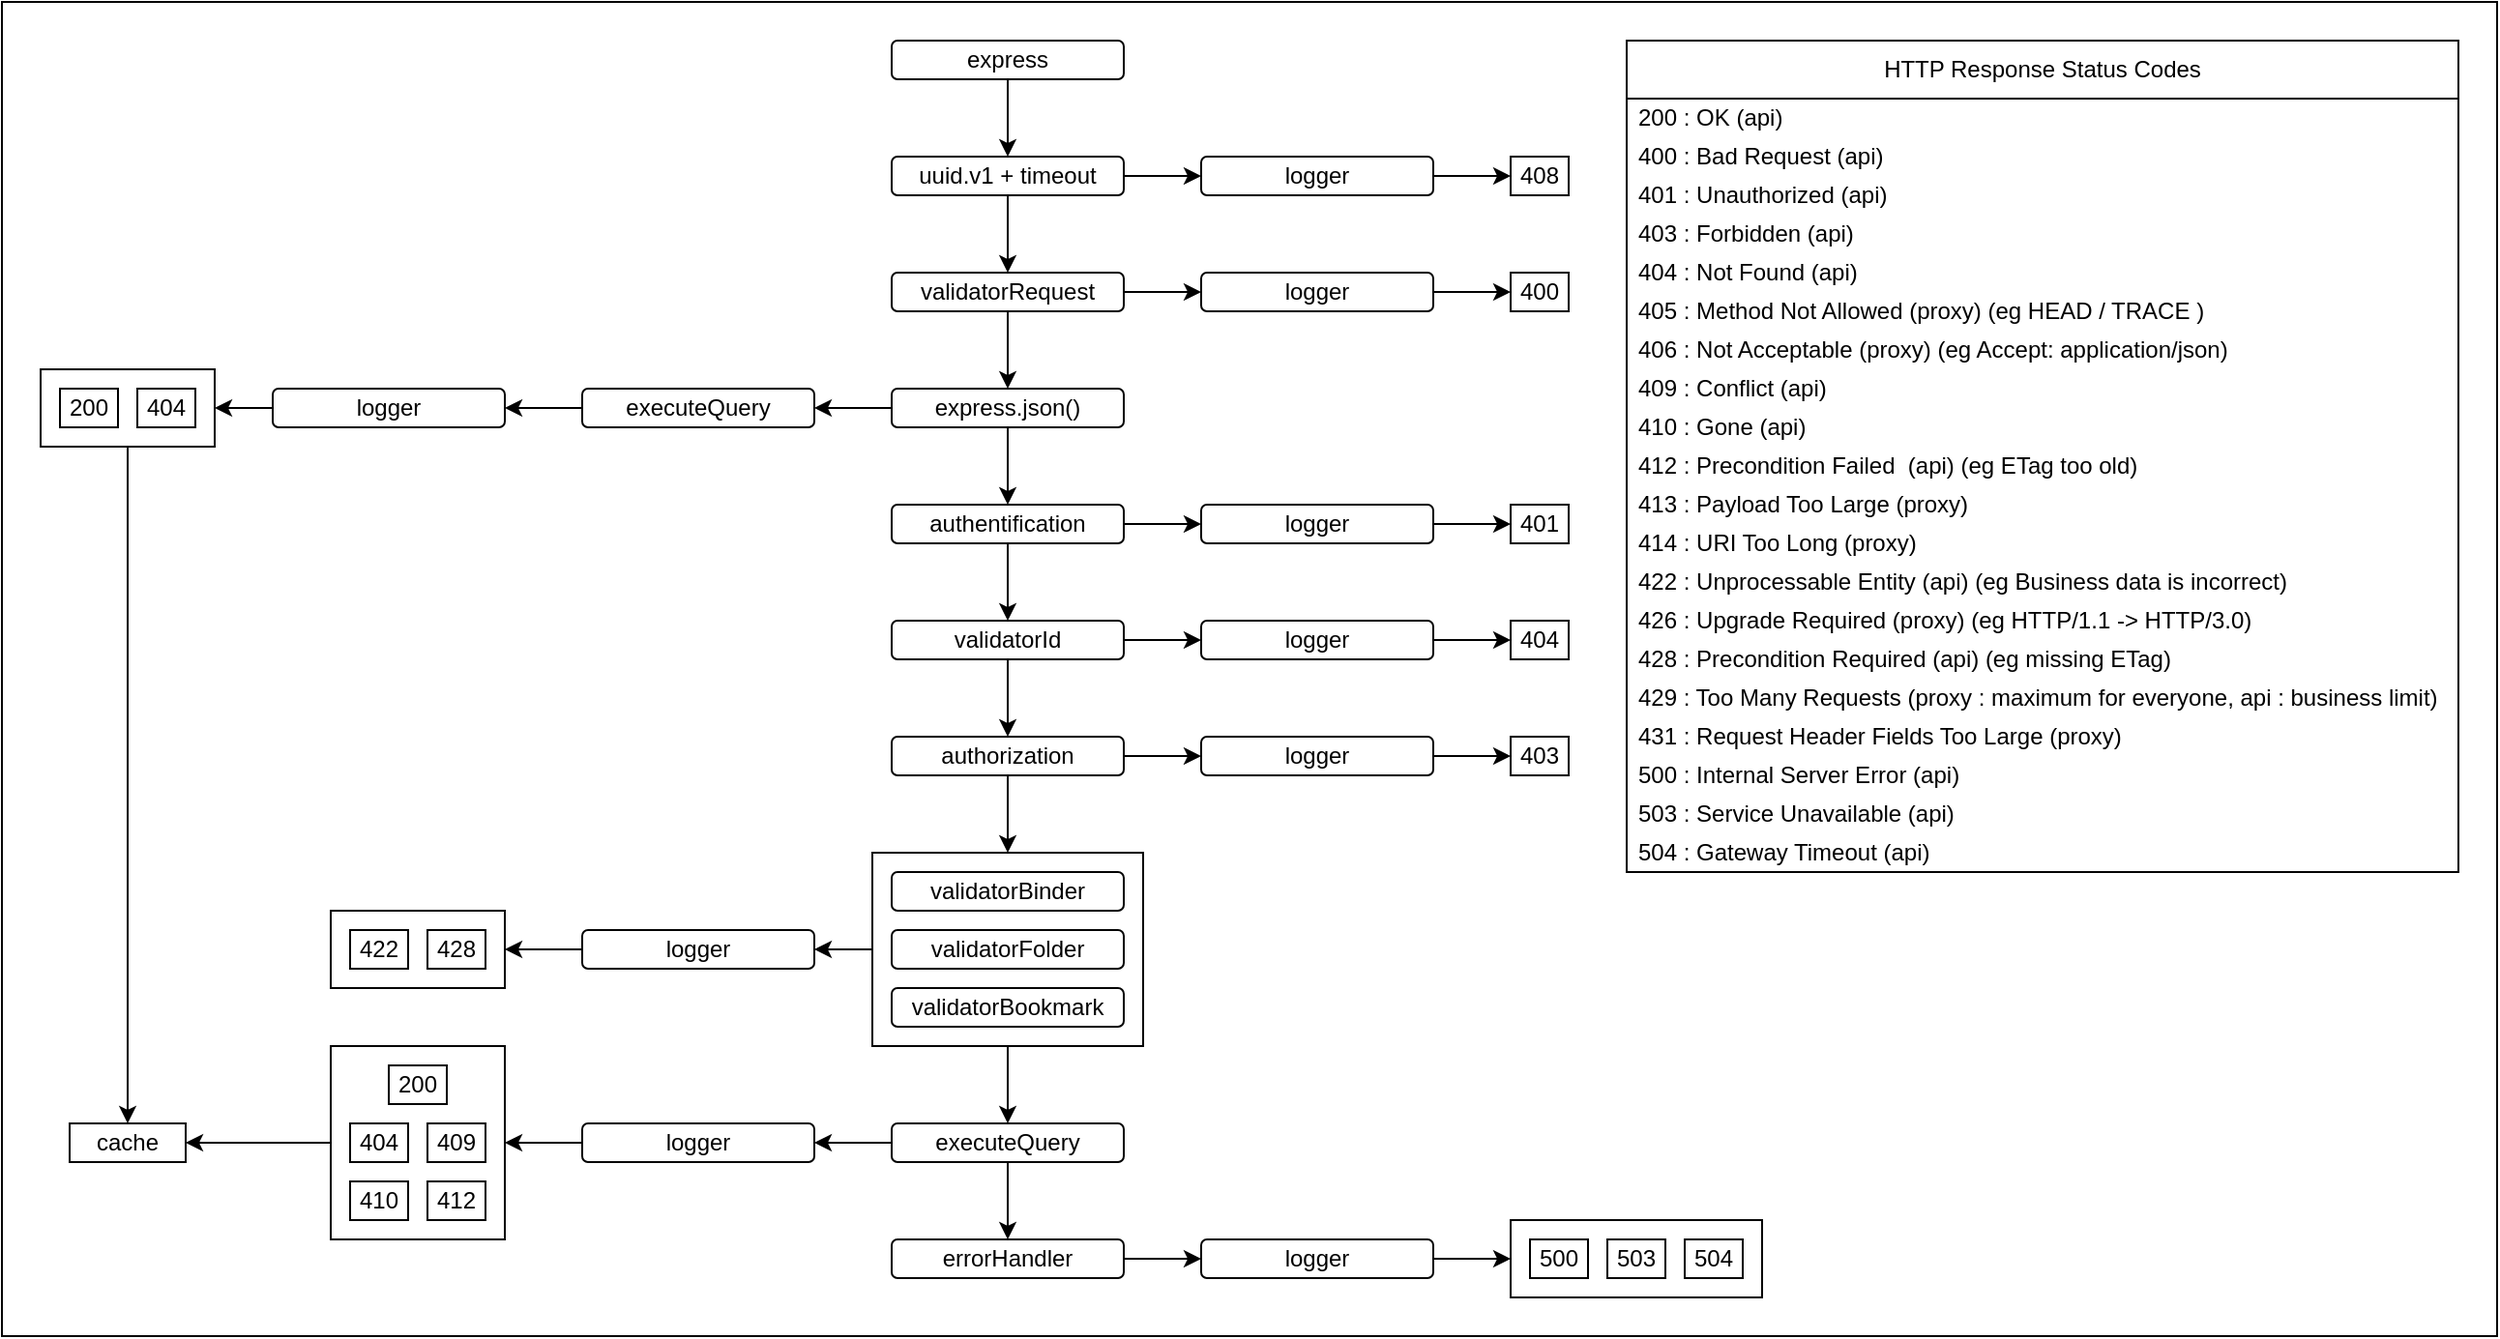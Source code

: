 <mxfile version="24.7.6">
  <diagram name="Page-1" id="NrHhBjxm3HNpq7Y3N4Mc">
    <mxGraphModel dx="740" dy="708" grid="1" gridSize="10" guides="1" tooltips="1" connect="1" arrows="1" fold="1" page="1" pageScale="1" pageWidth="850" pageHeight="1100" math="0" shadow="0">
      <root>
        <mxCell id="0" />
        <mxCell id="1" parent="0" />
        <mxCell id="MOF5G3dTXaosmhZYeCWu-184" value="" style="rounded=0;whiteSpace=wrap;html=1;container=0;" parent="1" vertex="1">
          <mxGeometry x="120" y="130" width="1290" height="690" as="geometry" />
        </mxCell>
        <mxCell id="MOF5G3dTXaosmhZYeCWu-123" style="edgeStyle=orthogonalEdgeStyle;rounded=0;orthogonalLoop=1;jettySize=auto;html=1;" parent="1" source="MOF5G3dTXaosmhZYeCWu-2" target="MOF5G3dTXaosmhZYeCWu-122" edge="1">
          <mxGeometry relative="1" as="geometry" />
        </mxCell>
        <mxCell id="MOF5G3dTXaosmhZYeCWu-2" value="express" style="rounded=1;whiteSpace=wrap;html=1;container=0;" parent="1" vertex="1">
          <mxGeometry x="580" y="150" width="120" height="20" as="geometry" />
        </mxCell>
        <mxCell id="MOF5G3dTXaosmhZYeCWu-14" style="edgeStyle=orthogonalEdgeStyle;rounded=0;orthogonalLoop=1;jettySize=auto;html=1;entryX=0.5;entryY=0;entryDx=0;entryDy=0;" parent="1" source="MOF5G3dTXaosmhZYeCWu-4" target="MOF5G3dTXaosmhZYeCWu-5" edge="1">
          <mxGeometry relative="1" as="geometry" />
        </mxCell>
        <mxCell id="MOF5G3dTXaosmhZYeCWu-52" style="edgeStyle=orthogonalEdgeStyle;rounded=0;orthogonalLoop=1;jettySize=auto;html=1;" parent="1" source="MOF5G3dTXaosmhZYeCWu-4" target="MOF5G3dTXaosmhZYeCWu-26" edge="1">
          <mxGeometry relative="1" as="geometry" />
        </mxCell>
        <mxCell id="MOF5G3dTXaosmhZYeCWu-4" value="validatorRequest" style="rounded=1;whiteSpace=wrap;html=1;container=0;" parent="1" vertex="1">
          <mxGeometry x="580" y="270" width="120" height="20" as="geometry" />
        </mxCell>
        <mxCell id="MOF5G3dTXaosmhZYeCWu-36" style="edgeStyle=orthogonalEdgeStyle;rounded=0;orthogonalLoop=1;jettySize=auto;html=1;entryX=0.5;entryY=0;entryDx=0;entryDy=0;" parent="1" source="MOF5G3dTXaosmhZYeCWu-5" target="MOF5G3dTXaosmhZYeCWu-32" edge="1">
          <mxGeometry relative="1" as="geometry" />
        </mxCell>
        <mxCell id="MOF5G3dTXaosmhZYeCWu-110" style="edgeStyle=orthogonalEdgeStyle;rounded=0;orthogonalLoop=1;jettySize=auto;html=1;" parent="1" source="MOF5G3dTXaosmhZYeCWu-5" target="MOF5G3dTXaosmhZYeCWu-24" edge="1">
          <mxGeometry relative="1" as="geometry" />
        </mxCell>
        <mxCell id="MOF5G3dTXaosmhZYeCWu-5" value="express.json()" style="rounded=1;whiteSpace=wrap;html=1;container=0;" parent="1" vertex="1">
          <mxGeometry x="580" y="330" width="120" height="20" as="geometry" />
        </mxCell>
        <mxCell id="MOF5G3dTXaosmhZYeCWu-47" style="edgeStyle=orthogonalEdgeStyle;rounded=0;orthogonalLoop=1;jettySize=auto;html=1;" parent="1" source="MOF5G3dTXaosmhZYeCWu-7" target="MOF5G3dTXaosmhZYeCWu-45" edge="1">
          <mxGeometry relative="1" as="geometry" />
        </mxCell>
        <mxCell id="MOF5G3dTXaosmhZYeCWu-79" style="edgeStyle=orthogonalEdgeStyle;rounded=0;orthogonalLoop=1;jettySize=auto;html=1;" parent="1" source="MOF5G3dTXaosmhZYeCWu-7" target="MOF5G3dTXaosmhZYeCWu-78" edge="1">
          <mxGeometry relative="1" as="geometry" />
        </mxCell>
        <mxCell id="MOF5G3dTXaosmhZYeCWu-7" value="authorization" style="rounded=1;whiteSpace=wrap;html=1;container=0;" parent="1" vertex="1">
          <mxGeometry x="580" y="510" width="120" height="20" as="geometry" />
        </mxCell>
        <mxCell id="MOF5G3dTXaosmhZYeCWu-15" value="400" style="rounded=0;whiteSpace=wrap;html=1;container=0;" parent="1" vertex="1">
          <mxGeometry x="900" y="270" width="30" height="20" as="geometry" />
        </mxCell>
        <mxCell id="MOF5G3dTXaosmhZYeCWu-18" value="401" style="rounded=0;whiteSpace=wrap;html=1;container=0;" parent="1" vertex="1">
          <mxGeometry x="900" y="390" width="30" height="20" as="geometry" />
        </mxCell>
        <mxCell id="MOF5G3dTXaosmhZYeCWu-93" style="edgeStyle=orthogonalEdgeStyle;rounded=0;orthogonalLoop=1;jettySize=auto;html=1;entryX=0;entryY=0.5;entryDx=0;entryDy=0;" parent="1" source="MOF5G3dTXaosmhZYeCWu-22" target="MOF5G3dTXaosmhZYeCWu-83" edge="1">
          <mxGeometry relative="1" as="geometry" />
        </mxCell>
        <mxCell id="MOF5G3dTXaosmhZYeCWu-22" value="errorHandler" style="rounded=1;whiteSpace=wrap;html=1;container=0;" parent="1" vertex="1">
          <mxGeometry x="580" y="770" width="120" height="20" as="geometry" />
        </mxCell>
        <mxCell id="MOF5G3dTXaosmhZYeCWu-44" style="edgeStyle=orthogonalEdgeStyle;rounded=0;orthogonalLoop=1;jettySize=auto;html=1;" parent="1" source="MOF5G3dTXaosmhZYeCWu-23" target="MOF5G3dTXaosmhZYeCWu-7" edge="1">
          <mxGeometry relative="1" as="geometry" />
        </mxCell>
        <mxCell id="MOF5G3dTXaosmhZYeCWu-76" style="edgeStyle=orthogonalEdgeStyle;rounded=0;orthogonalLoop=1;jettySize=auto;html=1;" parent="1" source="MOF5G3dTXaosmhZYeCWu-23" target="MOF5G3dTXaosmhZYeCWu-75" edge="1">
          <mxGeometry relative="1" as="geometry" />
        </mxCell>
        <mxCell id="MOF5G3dTXaosmhZYeCWu-23" value="validatorId" style="rounded=1;whiteSpace=wrap;html=1;container=0;" parent="1" vertex="1">
          <mxGeometry x="580" y="450" width="120" height="20" as="geometry" />
        </mxCell>
        <mxCell id="MOF5G3dTXaosmhZYeCWu-38" style="edgeStyle=orthogonalEdgeStyle;rounded=0;orthogonalLoop=1;jettySize=auto;html=1;" parent="1" source="MOF5G3dTXaosmhZYeCWu-24" target="MOF5G3dTXaosmhZYeCWu-37" edge="1">
          <mxGeometry relative="1" as="geometry" />
        </mxCell>
        <mxCell id="MOF5G3dTXaosmhZYeCWu-24" value="executeQuery" style="rounded=1;whiteSpace=wrap;html=1;container=0;" parent="1" vertex="1">
          <mxGeometry x="420" y="330" width="120" height="20" as="geometry" />
        </mxCell>
        <mxCell id="MOF5G3dTXaosmhZYeCWu-54" style="edgeStyle=orthogonalEdgeStyle;rounded=0;orthogonalLoop=1;jettySize=auto;html=1;" parent="1" source="MOF5G3dTXaosmhZYeCWu-26" target="MOF5G3dTXaosmhZYeCWu-15" edge="1">
          <mxGeometry relative="1" as="geometry" />
        </mxCell>
        <mxCell id="MOF5G3dTXaosmhZYeCWu-26" value="logger" style="rounded=1;whiteSpace=wrap;html=1;container=0;" parent="1" vertex="1">
          <mxGeometry x="740" y="270" width="120" height="20" as="geometry" />
        </mxCell>
        <mxCell id="MOF5G3dTXaosmhZYeCWu-57" style="edgeStyle=orthogonalEdgeStyle;rounded=0;orthogonalLoop=1;jettySize=auto;html=1;" parent="1" source="MOF5G3dTXaosmhZYeCWu-27" target="MOF5G3dTXaosmhZYeCWu-18" edge="1">
          <mxGeometry relative="1" as="geometry" />
        </mxCell>
        <mxCell id="MOF5G3dTXaosmhZYeCWu-27" value="logger" style="rounded=1;whiteSpace=wrap;html=1;container=0;" parent="1" vertex="1">
          <mxGeometry x="740" y="390" width="120" height="20" as="geometry" />
        </mxCell>
        <mxCell id="MOF5G3dTXaosmhZYeCWu-33" style="edgeStyle=orthogonalEdgeStyle;rounded=0;orthogonalLoop=1;jettySize=auto;html=1;" parent="1" source="MOF5G3dTXaosmhZYeCWu-32" target="MOF5G3dTXaosmhZYeCWu-23" edge="1">
          <mxGeometry relative="1" as="geometry" />
        </mxCell>
        <mxCell id="MOF5G3dTXaosmhZYeCWu-58" style="edgeStyle=orthogonalEdgeStyle;rounded=0;orthogonalLoop=1;jettySize=auto;html=1;" parent="1" source="MOF5G3dTXaosmhZYeCWu-32" target="MOF5G3dTXaosmhZYeCWu-27" edge="1">
          <mxGeometry relative="1" as="geometry" />
        </mxCell>
        <mxCell id="MOF5G3dTXaosmhZYeCWu-32" value="authentification" style="rounded=1;whiteSpace=wrap;html=1;container=0;" parent="1" vertex="1">
          <mxGeometry x="580" y="390" width="120" height="20" as="geometry" />
        </mxCell>
        <mxCell id="MOF5G3dTXaosmhZYeCWu-101" style="edgeStyle=orthogonalEdgeStyle;rounded=0;orthogonalLoop=1;jettySize=auto;html=1;entryX=1;entryY=0.5;entryDx=0;entryDy=0;" parent="1" source="MOF5G3dTXaosmhZYeCWu-37" target="MOF5G3dTXaosmhZYeCWu-98" edge="1">
          <mxGeometry relative="1" as="geometry" />
        </mxCell>
        <mxCell id="MOF5G3dTXaosmhZYeCWu-37" value="logger" style="rounded=1;whiteSpace=wrap;html=1;container=0;" parent="1" vertex="1">
          <mxGeometry x="260" y="330" width="120" height="20" as="geometry" />
        </mxCell>
        <mxCell id="MOF5G3dTXaosmhZYeCWu-40" value="404" style="rounded=0;whiteSpace=wrap;html=1;container=0;" parent="1" vertex="1">
          <mxGeometry x="900" y="450" width="30" height="20" as="geometry" />
        </mxCell>
        <mxCell id="MOF5G3dTXaosmhZYeCWu-113" style="edgeStyle=orthogonalEdgeStyle;rounded=0;orthogonalLoop=1;jettySize=auto;html=1;" parent="1" source="MOF5G3dTXaosmhZYeCWu-48" target="MOF5G3dTXaosmhZYeCWu-22" edge="1">
          <mxGeometry relative="1" as="geometry" />
        </mxCell>
        <mxCell id="MOF5G3dTXaosmhZYeCWu-121" style="edgeStyle=orthogonalEdgeStyle;rounded=0;orthogonalLoop=1;jettySize=auto;html=1;entryX=1;entryY=0.5;entryDx=0;entryDy=0;" parent="1" source="MOF5G3dTXaosmhZYeCWu-48" target="MOF5G3dTXaosmhZYeCWu-119" edge="1">
          <mxGeometry relative="1" as="geometry" />
        </mxCell>
        <mxCell id="MOF5G3dTXaosmhZYeCWu-48" value="executeQuery" style="rounded=1;whiteSpace=wrap;html=1;container=0;" parent="1" vertex="1">
          <mxGeometry x="580" y="710" width="120" height="20" as="geometry" />
        </mxCell>
        <mxCell id="MOF5G3dTXaosmhZYeCWu-49" style="edgeStyle=orthogonalEdgeStyle;rounded=0;orthogonalLoop=1;jettySize=auto;html=1;" parent="1" source="MOF5G3dTXaosmhZYeCWu-45" target="MOF5G3dTXaosmhZYeCWu-48" edge="1">
          <mxGeometry relative="1" as="geometry" />
        </mxCell>
        <mxCell id="MOF5G3dTXaosmhZYeCWu-50" value="403" style="rounded=0;whiteSpace=wrap;html=1;container=0;" parent="1" vertex="1">
          <mxGeometry x="900" y="510" width="30" height="20" as="geometry" />
        </mxCell>
        <mxCell id="MOF5G3dTXaosmhZYeCWu-77" style="edgeStyle=orthogonalEdgeStyle;rounded=0;orthogonalLoop=1;jettySize=auto;html=1;" parent="1" source="MOF5G3dTXaosmhZYeCWu-75" target="MOF5G3dTXaosmhZYeCWu-40" edge="1">
          <mxGeometry relative="1" as="geometry" />
        </mxCell>
        <mxCell id="MOF5G3dTXaosmhZYeCWu-75" value="logger" style="rounded=1;whiteSpace=wrap;html=1;container=0;" parent="1" vertex="1">
          <mxGeometry x="740" y="450" width="120" height="20" as="geometry" />
        </mxCell>
        <mxCell id="MOF5G3dTXaosmhZYeCWu-80" style="edgeStyle=orthogonalEdgeStyle;rounded=0;orthogonalLoop=1;jettySize=auto;html=1;" parent="1" source="MOF5G3dTXaosmhZYeCWu-78" target="MOF5G3dTXaosmhZYeCWu-50" edge="1">
          <mxGeometry relative="1" as="geometry" />
        </mxCell>
        <mxCell id="MOF5G3dTXaosmhZYeCWu-78" value="logger" style="rounded=1;whiteSpace=wrap;html=1;container=0;" parent="1" vertex="1">
          <mxGeometry x="740" y="510" width="120" height="20" as="geometry" />
        </mxCell>
        <mxCell id="MOF5G3dTXaosmhZYeCWu-92" style="edgeStyle=orthogonalEdgeStyle;rounded=0;orthogonalLoop=1;jettySize=auto;html=1;entryX=0;entryY=0.5;entryDx=0;entryDy=0;" parent="1" source="MOF5G3dTXaosmhZYeCWu-83" target="MOF5G3dTXaosmhZYeCWu-86" edge="1">
          <mxGeometry relative="1" as="geometry" />
        </mxCell>
        <mxCell id="MOF5G3dTXaosmhZYeCWu-83" value="logger" style="rounded=1;whiteSpace=wrap;html=1;container=0;" parent="1" vertex="1">
          <mxGeometry x="740" y="770" width="120" height="20" as="geometry" />
        </mxCell>
        <mxCell id="MOF5G3dTXaosmhZYeCWu-86" value="" style="rounded=0;whiteSpace=wrap;html=1;container=0;" parent="1" vertex="1">
          <mxGeometry x="900" y="760" width="130" height="40" as="geometry" />
        </mxCell>
        <mxCell id="MOF5G3dTXaosmhZYeCWu-85" value="500" style="rounded=0;whiteSpace=wrap;html=1;container=0;" parent="1" vertex="1">
          <mxGeometry x="910" y="770" width="30" height="20" as="geometry" />
        </mxCell>
        <mxCell id="MOF5G3dTXaosmhZYeCWu-102" value="503" style="rounded=0;whiteSpace=wrap;html=1;container=0;" parent="1" vertex="1">
          <mxGeometry x="950" y="770" width="30" height="20" as="geometry" />
        </mxCell>
        <mxCell id="MOF5G3dTXaosmhZYeCWu-112" style="edgeStyle=orthogonalEdgeStyle;rounded=0;orthogonalLoop=1;jettySize=auto;html=1;entryX=1;entryY=0.5;entryDx=0;entryDy=0;" parent="1" source="MOF5G3dTXaosmhZYeCWu-106" target="MOF5G3dTXaosmhZYeCWu-94" edge="1">
          <mxGeometry relative="1" as="geometry" />
        </mxCell>
        <mxCell id="MOF5G3dTXaosmhZYeCWu-106" value="logger" style="rounded=1;whiteSpace=wrap;html=1;container=0;" parent="1" vertex="1">
          <mxGeometry x="420" y="610" width="120" height="20" as="geometry" />
        </mxCell>
        <mxCell id="MOF5G3dTXaosmhZYeCWu-107" style="edgeStyle=orthogonalEdgeStyle;rounded=0;orthogonalLoop=1;jettySize=auto;html=1;" parent="1" source="MOF5G3dTXaosmhZYeCWu-45" target="MOF5G3dTXaosmhZYeCWu-106" edge="1">
          <mxGeometry relative="1" as="geometry" />
        </mxCell>
        <mxCell id="MOF5G3dTXaosmhZYeCWu-117" value="cache" style="rounded=0;whiteSpace=wrap;html=1;container=0;" parent="1" vertex="1">
          <mxGeometry x="155" y="710" width="60" height="20" as="geometry" />
        </mxCell>
        <mxCell id="MOF5G3dTXaosmhZYeCWu-118" style="edgeStyle=orthogonalEdgeStyle;rounded=0;orthogonalLoop=1;jettySize=auto;html=1;" parent="1" source="MOF5G3dTXaosmhZYeCWu-114" target="MOF5G3dTXaosmhZYeCWu-117" edge="1">
          <mxGeometry relative="1" as="geometry" />
        </mxCell>
        <mxCell id="MOF5G3dTXaosmhZYeCWu-120" style="edgeStyle=orthogonalEdgeStyle;rounded=0;orthogonalLoop=1;jettySize=auto;html=1;entryX=1;entryY=0.5;entryDx=0;entryDy=0;" parent="1" source="MOF5G3dTXaosmhZYeCWu-119" target="MOF5G3dTXaosmhZYeCWu-114" edge="1">
          <mxGeometry relative="1" as="geometry" />
        </mxCell>
        <mxCell id="MOF5G3dTXaosmhZYeCWu-119" value="logger" style="rounded=1;whiteSpace=wrap;html=1;container=0;" parent="1" vertex="1">
          <mxGeometry x="420" y="710" width="120" height="20" as="geometry" />
        </mxCell>
        <mxCell id="MOF5G3dTXaosmhZYeCWu-124" style="edgeStyle=orthogonalEdgeStyle;rounded=0;orthogonalLoop=1;jettySize=auto;html=1;" parent="1" source="MOF5G3dTXaosmhZYeCWu-122" target="MOF5G3dTXaosmhZYeCWu-4" edge="1">
          <mxGeometry relative="1" as="geometry" />
        </mxCell>
        <mxCell id="fEJMafOdL0QozjqArp_5-4" style="edgeStyle=orthogonalEdgeStyle;rounded=0;orthogonalLoop=1;jettySize=auto;html=1;" edge="1" parent="1" source="MOF5G3dTXaosmhZYeCWu-122" target="fEJMafOdL0QozjqArp_5-3">
          <mxGeometry relative="1" as="geometry" />
        </mxCell>
        <mxCell id="MOF5G3dTXaosmhZYeCWu-122" value="uuid.v1 + timeout" style="rounded=1;whiteSpace=wrap;html=1;container=0;" parent="1" vertex="1">
          <mxGeometry x="580" y="210" width="120" height="20" as="geometry" />
        </mxCell>
        <mxCell id="MOF5G3dTXaosmhZYeCWu-127" value="HTTP Response Status Codes" style="swimlane;fontStyle=0;childLayout=stackLayout;horizontal=1;startSize=30;horizontalStack=0;resizeParent=1;resizeParentMax=0;resizeLast=0;collapsible=1;marginBottom=0;whiteSpace=wrap;html=1;rotation=0;gradientColor=none;swimlaneFillColor=none;rounded=0;shadow=0;glass=0;container=0;" parent="1" vertex="1">
          <mxGeometry x="960" y="150" width="430" height="430" as="geometry">
            <mxRectangle x="970" y="130" width="200" height="30" as="alternateBounds" />
          </mxGeometry>
        </mxCell>
        <mxCell id="MOF5G3dTXaosmhZYeCWu-183" value="504" style="rounded=0;whiteSpace=wrap;html=1;container=0;" parent="1" vertex="1">
          <mxGeometry x="990" y="770" width="30" height="20" as="geometry" />
        </mxCell>
        <mxCell id="MOF5G3dTXaosmhZYeCWu-186" style="edgeStyle=orthogonalEdgeStyle;rounded=0;orthogonalLoop=1;jettySize=auto;html=1;entryX=0.5;entryY=0;entryDx=0;entryDy=0;" parent="1" source="MOF5G3dTXaosmhZYeCWu-98" target="MOF5G3dTXaosmhZYeCWu-117" edge="1">
          <mxGeometry relative="1" as="geometry" />
        </mxCell>
        <mxCell id="MOF5G3dTXaosmhZYeCWu-45" value="" style="rounded=0;whiteSpace=wrap;html=1;container=0;" parent="1" vertex="1">
          <mxGeometry x="570" y="570" width="140" height="100" as="geometry" />
        </mxCell>
        <mxCell id="MOF5G3dTXaosmhZYeCWu-41" value="validatorBookmark" style="rounded=1;whiteSpace=wrap;html=1;container=0;" parent="1" vertex="1">
          <mxGeometry x="580" y="640" width="120" height="20" as="geometry" />
        </mxCell>
        <mxCell id="MOF5G3dTXaosmhZYeCWu-42" value="validatorFolder" style="rounded=1;whiteSpace=wrap;html=1;container=0;" parent="1" vertex="1">
          <mxGeometry x="580" y="610" width="120" height="20" as="geometry" />
        </mxCell>
        <mxCell id="MOF5G3dTXaosmhZYeCWu-43" value="validatorBinder" style="rounded=1;whiteSpace=wrap;html=1;container=0;" parent="1" vertex="1">
          <mxGeometry x="580" y="580" width="120" height="20" as="geometry" />
        </mxCell>
        <mxCell id="MOF5G3dTXaosmhZYeCWu-98" value="" style="rounded=0;whiteSpace=wrap;html=1;container=0;" parent="1" vertex="1">
          <mxGeometry x="140" y="320" width="90" height="40" as="geometry" />
        </mxCell>
        <mxCell id="MOF5G3dTXaosmhZYeCWu-99" value="200" style="rounded=0;whiteSpace=wrap;html=1;container=0;" parent="1" vertex="1">
          <mxGeometry x="150" y="330" width="30" height="20" as="geometry" />
        </mxCell>
        <mxCell id="MOF5G3dTXaosmhZYeCWu-100" value="404" style="rounded=0;whiteSpace=wrap;html=1;container=0;" parent="1" vertex="1">
          <mxGeometry x="190" y="330" width="30" height="20" as="geometry" />
        </mxCell>
        <mxCell id="MOF5G3dTXaosmhZYeCWu-94" value="" style="rounded=0;whiteSpace=wrap;html=1;container=0;" parent="1" vertex="1">
          <mxGeometry x="290" y="600" width="90" height="40" as="geometry" />
        </mxCell>
        <mxCell id="MOF5G3dTXaosmhZYeCWu-81" value="428" style="rounded=0;whiteSpace=wrap;html=1;container=0;" parent="1" vertex="1">
          <mxGeometry x="340" y="610" width="30" height="20" as="geometry" />
        </mxCell>
        <mxCell id="MOF5G3dTXaosmhZYeCWu-103" value="422" style="rounded=0;whiteSpace=wrap;html=1;container=0;" parent="1" vertex="1">
          <mxGeometry x="300" y="610" width="30" height="20" as="geometry" />
        </mxCell>
        <mxCell id="MOF5G3dTXaosmhZYeCWu-114" value="" style="rounded=0;whiteSpace=wrap;html=1;container=0;" parent="1" vertex="1">
          <mxGeometry x="290" y="670" width="90" height="100" as="geometry" />
        </mxCell>
        <mxCell id="MOF5G3dTXaosmhZYeCWu-66" value="409" style="rounded=0;whiteSpace=wrap;html=1;container=0;" parent="1" vertex="1">
          <mxGeometry x="340" y="710" width="30" height="20" as="geometry" />
        </mxCell>
        <mxCell id="MOF5G3dTXaosmhZYeCWu-67" value="404" style="rounded=0;whiteSpace=wrap;html=1;container=0;" parent="1" vertex="1">
          <mxGeometry x="300" y="710" width="30" height="20" as="geometry" />
        </mxCell>
        <mxCell id="MOF5G3dTXaosmhZYeCWu-68" value="200" style="rounded=0;whiteSpace=wrap;html=1;container=0;" parent="1" vertex="1">
          <mxGeometry x="320" y="680" width="30" height="20" as="geometry" />
        </mxCell>
        <mxCell id="MOF5G3dTXaosmhZYeCWu-69" value="410" style="rounded=0;whiteSpace=wrap;html=1;container=0;" parent="1" vertex="1">
          <mxGeometry x="300" y="740" width="30" height="20" as="geometry" />
        </mxCell>
        <mxCell id="MOF5G3dTXaosmhZYeCWu-70" value="412" style="rounded=0;whiteSpace=wrap;html=1;container=0;" parent="1" vertex="1">
          <mxGeometry x="340" y="740" width="30" height="20" as="geometry" />
        </mxCell>
        <mxCell id="MOF5G3dTXaosmhZYeCWu-160" value="200 : OK (api)" style="text;strokeColor=none;fillColor=none;align=left;verticalAlign=middle;spacingLeft=4;spacingRight=4;overflow=hidden;points=[[0,0.5],[1,0.5]];portConstraint=eastwest;rotatable=0;whiteSpace=wrap;html=1;container=0;" parent="1" vertex="1">
          <mxGeometry x="960" y="180" width="430" height="20" as="geometry" />
        </mxCell>
        <mxCell id="MOF5G3dTXaosmhZYeCWu-161" value="400 : Bad Request&amp;nbsp;(api)" style="text;strokeColor=none;fillColor=none;align=left;verticalAlign=middle;spacingLeft=4;spacingRight=4;overflow=hidden;points=[[0,0.5],[1,0.5]];portConstraint=eastwest;rotatable=0;whiteSpace=wrap;html=1;container=0;" parent="1" vertex="1">
          <mxGeometry x="960" y="200" width="430" height="20" as="geometry" />
        </mxCell>
        <mxCell id="MOF5G3dTXaosmhZYeCWu-162" value="401 : Unauthorized&amp;nbsp;(api)" style="text;strokeColor=none;fillColor=none;align=left;verticalAlign=middle;spacingLeft=4;spacingRight=4;overflow=hidden;points=[[0,0.5],[1,0.5]];portConstraint=eastwest;rotatable=0;whiteSpace=wrap;html=1;container=0;" parent="1" vertex="1">
          <mxGeometry x="960" y="220" width="430" height="20" as="geometry" />
        </mxCell>
        <mxCell id="MOF5G3dTXaosmhZYeCWu-163" value="403 : Forbidden&amp;nbsp;(api)" style="text;strokeColor=none;fillColor=none;align=left;verticalAlign=middle;spacingLeft=4;spacingRight=4;overflow=hidden;points=[[0,0.5],[1,0.5]];portConstraint=eastwest;rotatable=0;whiteSpace=wrap;html=1;container=0;" parent="1" vertex="1">
          <mxGeometry x="960" y="240" width="430" height="20" as="geometry" />
        </mxCell>
        <mxCell id="MOF5G3dTXaosmhZYeCWu-164" value="404 : Not Found&amp;nbsp;(api)" style="text;strokeColor=none;fillColor=none;align=left;verticalAlign=middle;spacingLeft=4;spacingRight=4;overflow=hidden;points=[[0,0.5],[1,0.5]];portConstraint=eastwest;rotatable=0;whiteSpace=wrap;html=1;container=0;" parent="1" vertex="1">
          <mxGeometry x="960" y="260" width="430" height="20" as="geometry" />
        </mxCell>
        <mxCell id="MOF5G3dTXaosmhZYeCWu-165" value="405 : Method Not Allowed (proxy) (eg HEAD / TRACE )" style="text;strokeColor=none;fillColor=none;align=left;verticalAlign=middle;spacingLeft=4;spacingRight=4;overflow=hidden;points=[[0,0.5],[1,0.5]];portConstraint=eastwest;rotatable=0;whiteSpace=wrap;html=1;container=0;" parent="1" vertex="1">
          <mxGeometry x="960" y="280" width="430" height="20" as="geometry" />
        </mxCell>
        <mxCell id="MOF5G3dTXaosmhZYeCWu-166" value="406 : Not Acceptable (proxy) (eg Accept: application/json)" style="text;strokeColor=none;fillColor=none;align=left;verticalAlign=middle;spacingLeft=4;spacingRight=4;overflow=hidden;points=[[0,0.5],[1,0.5]];portConstraint=eastwest;rotatable=0;whiteSpace=wrap;html=1;container=0;" parent="1" vertex="1">
          <mxGeometry x="960" y="300" width="430" height="20" as="geometry" />
        </mxCell>
        <mxCell id="MOF5G3dTXaosmhZYeCWu-168" value="409 : Conflict&amp;nbsp;(api)" style="text;strokeColor=none;fillColor=none;align=left;verticalAlign=middle;spacingLeft=4;spacingRight=4;overflow=hidden;points=[[0,0.5],[1,0.5]];portConstraint=eastwest;rotatable=0;whiteSpace=wrap;html=1;container=0;" parent="1" vertex="1">
          <mxGeometry x="960" y="320" width="430" height="20" as="geometry" />
        </mxCell>
        <mxCell id="MOF5G3dTXaosmhZYeCWu-169" value="410 : Gone&amp;nbsp;(api)" style="text;strokeColor=none;fillColor=none;align=left;verticalAlign=middle;spacingLeft=4;spacingRight=4;overflow=hidden;points=[[0,0.5],[1,0.5]];portConstraint=eastwest;rotatable=0;whiteSpace=wrap;html=1;container=0;" parent="1" vertex="1">
          <mxGeometry x="960" y="340" width="430" height="20" as="geometry" />
        </mxCell>
        <mxCell id="MOF5G3dTXaosmhZYeCWu-170" value="412 : Precondition Failed&amp;nbsp;&amp;nbsp;(api) (eg ETag too old)" style="text;strokeColor=none;fillColor=none;align=left;verticalAlign=middle;spacingLeft=4;spacingRight=4;overflow=hidden;points=[[0,0.5],[1,0.5]];portConstraint=eastwest;rotatable=0;whiteSpace=wrap;html=1;container=0;" parent="1" vertex="1">
          <mxGeometry x="960" y="360" width="430" height="20" as="geometry" />
        </mxCell>
        <mxCell id="MOF5G3dTXaosmhZYeCWu-171" value="413 : Payload Too Large&amp;nbsp;(proxy)" style="text;strokeColor=none;fillColor=none;align=left;verticalAlign=middle;spacingLeft=4;spacingRight=4;overflow=hidden;points=[[0,0.5],[1,0.5]];portConstraint=eastwest;rotatable=0;whiteSpace=wrap;html=1;container=0;" parent="1" vertex="1">
          <mxGeometry x="960" y="380" width="430" height="20" as="geometry" />
        </mxCell>
        <mxCell id="MOF5G3dTXaosmhZYeCWu-172" value="414 : URI Too Long&amp;nbsp;(proxy)" style="text;strokeColor=none;fillColor=none;align=left;verticalAlign=middle;spacingLeft=4;spacingRight=4;overflow=hidden;points=[[0,0.5],[1,0.5]];portConstraint=eastwest;rotatable=0;whiteSpace=wrap;html=1;container=0;" parent="1" vertex="1">
          <mxGeometry x="960" y="400" width="430" height="20" as="geometry" />
        </mxCell>
        <mxCell id="MOF5G3dTXaosmhZYeCWu-173" value="422 : Unprocessable Entity&amp;nbsp;(api) (eg Business data is incorrect)" style="text;strokeColor=none;fillColor=none;align=left;verticalAlign=middle;spacingLeft=4;spacingRight=4;overflow=hidden;points=[[0,0.5],[1,0.5]];portConstraint=eastwest;rotatable=0;whiteSpace=wrap;html=1;container=0;" parent="1" vertex="1">
          <mxGeometry x="960" y="420" width="430" height="20" as="geometry" />
        </mxCell>
        <mxCell id="MOF5G3dTXaosmhZYeCWu-181" value="426 : Upgrade Required&amp;nbsp;(proxy) (eg HTTP/1.1 -&amp;gt; HTTP/3.0)" style="text;strokeColor=none;fillColor=none;align=left;verticalAlign=middle;spacingLeft=4;spacingRight=4;overflow=hidden;points=[[0,0.5],[1,0.5]];portConstraint=eastwest;rotatable=0;whiteSpace=wrap;html=1;container=0;" parent="1" vertex="1">
          <mxGeometry x="960" y="440" width="430" height="20" as="geometry" />
        </mxCell>
        <mxCell id="MOF5G3dTXaosmhZYeCWu-180" value="428 : Precondition Required&amp;nbsp;(api) (eg missing ETag)" style="text;strokeColor=none;fillColor=none;align=left;verticalAlign=middle;spacingLeft=4;spacingRight=4;overflow=hidden;points=[[0,0.5],[1,0.5]];portConstraint=eastwest;rotatable=0;whiteSpace=wrap;html=1;container=0;" parent="1" vertex="1">
          <mxGeometry x="960" y="460" width="430" height="20" as="geometry" />
        </mxCell>
        <mxCell id="MOF5G3dTXaosmhZYeCWu-179" value="429 : Too Many Requests (proxy : maximum for everyone, api : business limit)" style="text;strokeColor=none;fillColor=none;align=left;verticalAlign=middle;spacingLeft=4;spacingRight=4;overflow=hidden;points=[[0,0.5],[1,0.5]];portConstraint=eastwest;rotatable=0;whiteSpace=wrap;html=1;container=0;" parent="1" vertex="1">
          <mxGeometry x="960" y="480" width="430" height="20" as="geometry" />
        </mxCell>
        <mxCell id="MOF5G3dTXaosmhZYeCWu-178" value="431 : Request Header Fields Too Large&amp;nbsp;(proxy)" style="text;strokeColor=none;fillColor=none;align=left;verticalAlign=middle;spacingLeft=4;spacingRight=4;overflow=hidden;points=[[0,0.5],[1,0.5]];portConstraint=eastwest;rotatable=0;whiteSpace=wrap;html=1;container=0;" parent="1" vertex="1">
          <mxGeometry x="960" y="500" width="430" height="20" as="geometry" />
        </mxCell>
        <mxCell id="MOF5G3dTXaosmhZYeCWu-177" value="500 : Internal Server Error (api)" style="text;strokeColor=none;fillColor=none;align=left;verticalAlign=middle;spacingLeft=4;spacingRight=4;overflow=hidden;points=[[0,0.5],[1,0.5]];portConstraint=eastwest;rotatable=0;whiteSpace=wrap;html=1;container=0;" parent="1" vertex="1">
          <mxGeometry x="960" y="520" width="430" height="20" as="geometry" />
        </mxCell>
        <mxCell id="MOF5G3dTXaosmhZYeCWu-176" value="503 : Service Unavailable&amp;nbsp;(api)" style="text;strokeColor=none;fillColor=none;align=left;verticalAlign=middle;spacingLeft=4;spacingRight=4;overflow=hidden;points=[[0,0.5],[1,0.5]];portConstraint=eastwest;rotatable=0;whiteSpace=wrap;html=1;container=0;" parent="1" vertex="1">
          <mxGeometry x="960" y="540" width="430" height="20" as="geometry" />
        </mxCell>
        <mxCell id="MOF5G3dTXaosmhZYeCWu-182" value="504 : Gateway Timeout (api)" style="text;strokeColor=none;fillColor=none;align=left;verticalAlign=middle;spacingLeft=4;spacingRight=4;overflow=hidden;points=[[0,0.5],[1,0.5]];portConstraint=eastwest;rotatable=0;whiteSpace=wrap;html=1;container=0;" parent="1" vertex="1">
          <mxGeometry x="960" y="560" width="430" height="20" as="geometry" />
        </mxCell>
        <mxCell id="fEJMafOdL0QozjqArp_5-2" value="408" style="rounded=0;whiteSpace=wrap;html=1;container=0;" vertex="1" parent="1">
          <mxGeometry x="900" y="210" width="30" height="20" as="geometry" />
        </mxCell>
        <mxCell id="fEJMafOdL0QozjqArp_5-5" style="edgeStyle=orthogonalEdgeStyle;rounded=0;orthogonalLoop=1;jettySize=auto;html=1;" edge="1" parent="1" source="fEJMafOdL0QozjqArp_5-3" target="fEJMafOdL0QozjqArp_5-2">
          <mxGeometry relative="1" as="geometry" />
        </mxCell>
        <mxCell id="fEJMafOdL0QozjqArp_5-3" value="logger" style="rounded=1;whiteSpace=wrap;html=1;container=0;" vertex="1" parent="1">
          <mxGeometry x="740" y="210" width="120" height="20" as="geometry" />
        </mxCell>
      </root>
    </mxGraphModel>
  </diagram>
</mxfile>
